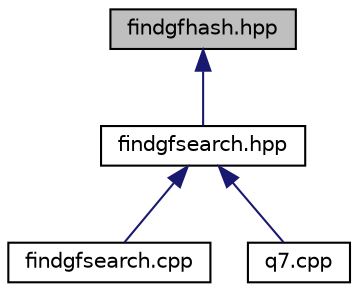 digraph "findgfhash.hpp"
{
  edge [fontname="Helvetica",fontsize="10",labelfontname="Helvetica",labelfontsize="10"];
  node [fontname="Helvetica",fontsize="10",shape=record];
  Node1 [label="findgfhash.hpp",height=0.2,width=0.4,color="black", fillcolor="grey75", style="filled", fontcolor="black"];
  Node1 -> Node2 [dir="back",color="midnightblue",fontsize="10",style="solid",fontname="Helvetica"];
  Node2 [label="findgfsearch.hpp",height=0.2,width=0.4,color="black", fillcolor="white", style="filled",URL="$findgfsearch_8hpp.html"];
  Node2 -> Node3 [dir="back",color="midnightblue",fontsize="10",style="solid",fontname="Helvetica"];
  Node3 [label="findgfsearch.cpp",height=0.2,width=0.4,color="black", fillcolor="white", style="filled",URL="$findgfsearch_8cpp.html"];
  Node2 -> Node4 [dir="back",color="midnightblue",fontsize="10",style="solid",fontname="Helvetica"];
  Node4 [label="q7.cpp",height=0.2,width=0.4,color="black", fillcolor="white", style="filled",URL="$q7_8cpp.html"];
}
